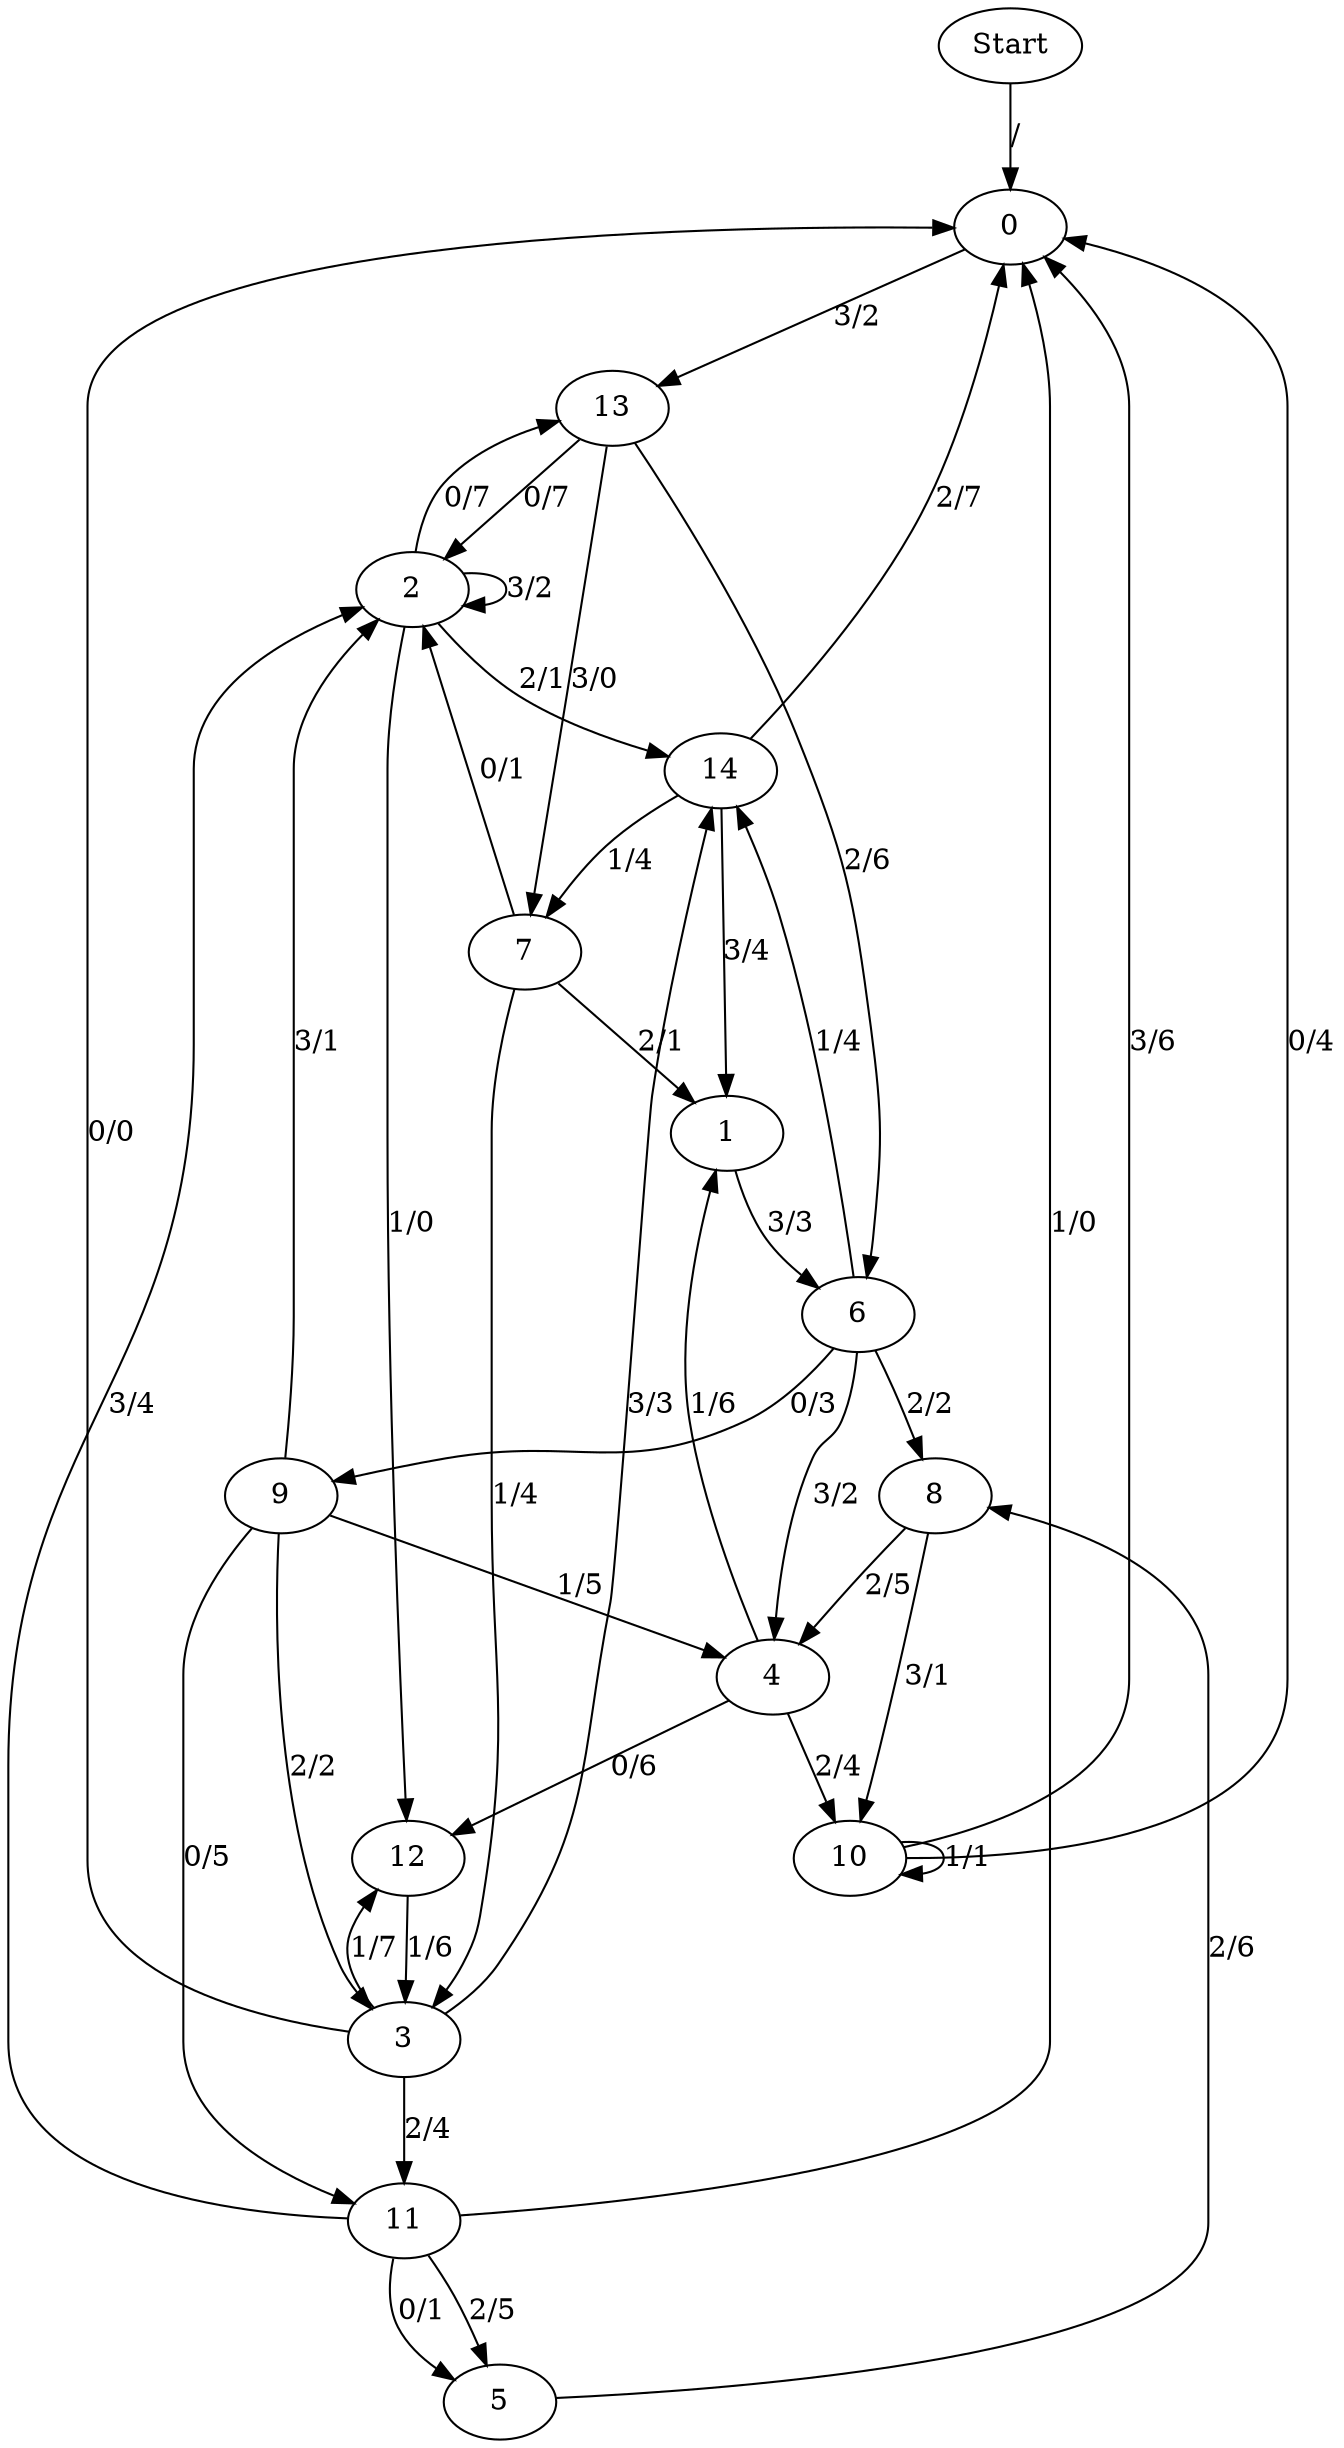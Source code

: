 digraph {
	Start -> 0 [label="/"]
	0 -> 13 [label="3/2"]
	13 -> 2 [label="0/7"]
	13 -> 6 [label="2/6"]
	13 -> 7 [label="3/0"]
	2 -> 13 [label="0/7"]
	2 -> 12 [label="1/0"]
	2 -> 14 [label="2/1"]
	2 -> 2 [label="3/2"]
	14 -> 7 [label="1/4"]
	14 -> 0 [label="2/7"]
	14 -> 1 [label="3/4"]
	7 -> 1 [label="2/1"]
	7 -> 2 [label="0/1"]
	7 -> 3 [label="1/4"]
	1 -> 6 [label="3/3"]
	6 -> 4 [label="3/2"]
	6 -> 9 [label="0/3"]
	6 -> 14 [label="1/4"]
	6 -> 8 [label="2/2"]
	9 -> 3 [label="2/2"]
	9 -> 2 [label="3/1"]
	9 -> 11 [label="0/5"]
	9 -> 4 [label="1/5"]
	4 -> 12 [label="0/6"]
	4 -> 1 [label="1/6"]
	4 -> 10 [label="2/4"]
	12 -> 3 [label="1/6"]
	3 -> 14 [label="3/3"]
	3 -> 0 [label="0/0"]
	3 -> 12 [label="1/7"]
	3 -> 11 [label="2/4"]
	11 -> 5 [label="2/5"]
	11 -> 2 [label="3/4"]
	11 -> 5 [label="0/1"]
	11 -> 0 [label="1/0"]
	5 -> 8 [label="2/6"]
	8 -> 10 [label="3/1"]
	8 -> 4 [label="2/5"]
	10 -> 0 [label="3/6"]
	10 -> 0 [label="0/4"]
	10 -> 10 [label="1/1"]
}